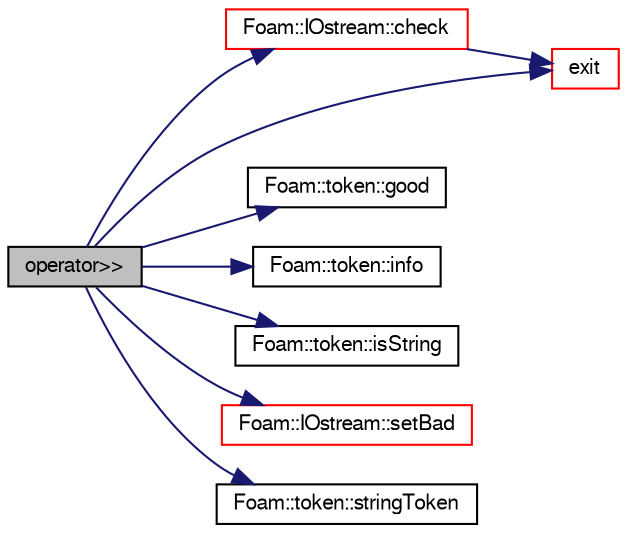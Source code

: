 digraph "operator&gt;&gt;"
{
  bgcolor="transparent";
  edge [fontname="FreeSans",fontsize="10",labelfontname="FreeSans",labelfontsize="10"];
  node [fontname="FreeSans",fontsize="10",shape=record];
  rankdir="LR";
  Node125070 [label="operator\>\>",height=0.2,width=0.4,color="black", fillcolor="grey75", style="filled", fontcolor="black"];
  Node125070 -> Node125071 [color="midnightblue",fontsize="10",style="solid",fontname="FreeSans"];
  Node125071 [label="Foam::IOstream::check",height=0.2,width=0.4,color="red",URL="$a26226.html#a367eb3425fc4e8270e2aa961df8ac8a5",tooltip="Check IOstream status for given operation. "];
  Node125071 -> Node125074 [color="midnightblue",fontsize="10",style="solid",fontname="FreeSans"];
  Node125074 [label="exit",height=0.2,width=0.4,color="red",URL="$a21124.html#a06ca7250d8e89caf05243ec094843642"];
  Node125070 -> Node125074 [color="midnightblue",fontsize="10",style="solid",fontname="FreeSans"];
  Node125070 -> Node125120 [color="midnightblue",fontsize="10",style="solid",fontname="FreeSans"];
  Node125120 [label="Foam::token::good",height=0.2,width=0.4,color="black",URL="$a26306.html#abdcc7f96f487faadc7769afcf58fe992"];
  Node125070 -> Node125121 [color="midnightblue",fontsize="10",style="solid",fontname="FreeSans"];
  Node125121 [label="Foam::token::info",height=0.2,width=0.4,color="black",URL="$a26306.html#a861a626214ad30bd8e7ab3a8caae9966",tooltip="Return info proxy. "];
  Node125070 -> Node125122 [color="midnightblue",fontsize="10",style="solid",fontname="FreeSans"];
  Node125122 [label="Foam::token::isString",height=0.2,width=0.4,color="black",URL="$a26306.html#abc9dc0708ec1aae2309621664fa8e5a4"];
  Node125070 -> Node125123 [color="midnightblue",fontsize="10",style="solid",fontname="FreeSans"];
  Node125123 [label="Foam::IOstream::setBad",height=0.2,width=0.4,color="red",URL="$a26226.html#a638b33dd25b3cd8ea7e846f04fd6a6a3",tooltip="Set stream to be bad. "];
  Node125070 -> Node125126 [color="midnightblue",fontsize="10",style="solid",fontname="FreeSans"];
  Node125126 [label="Foam::token::stringToken",height=0.2,width=0.4,color="black",URL="$a26306.html#a8bc98d24b39ac2531331c180035b6149"];
}
